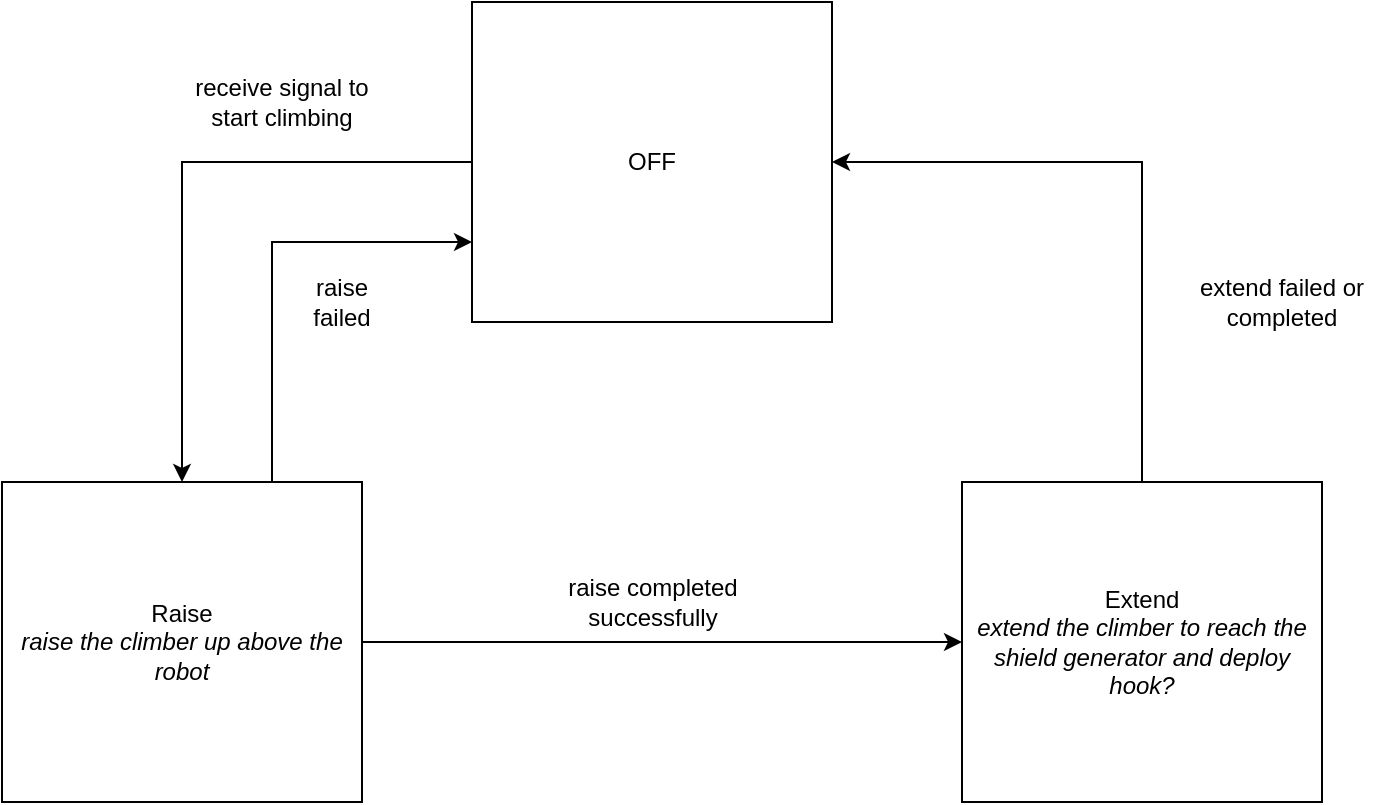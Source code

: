 <mxfile version="12.6.2" type="device"><diagram id="mA1v6nA3ny0dbOAmjmdF" name="Page-1"><mxGraphModel dx="1422" dy="741" grid="1" gridSize="10" guides="1" tooltips="1" connect="1" arrows="1" fold="1" page="1" pageScale="1" pageWidth="850" pageHeight="1100" math="0" shadow="0"><root><mxCell id="0"/><mxCell id="1" parent="0"/><mxCell id="yR8b_kMsIl9hrL_-vSSN-4" style="edgeStyle=orthogonalEdgeStyle;rounded=0;orthogonalLoop=1;jettySize=auto;html=1;entryX=0.5;entryY=0;entryDx=0;entryDy=0;" edge="1" parent="1" source="yR8b_kMsIl9hrL_-vSSN-1" target="yR8b_kMsIl9hrL_-vSSN-2"><mxGeometry relative="1" as="geometry"/></mxCell><mxCell id="yR8b_kMsIl9hrL_-vSSN-1" value="OFF" style="rounded=0;whiteSpace=wrap;html=1;" vertex="1" parent="1"><mxGeometry x="335" y="200" width="180" height="160" as="geometry"/></mxCell><mxCell id="yR8b_kMsIl9hrL_-vSSN-5" style="edgeStyle=orthogonalEdgeStyle;rounded=0;orthogonalLoop=1;jettySize=auto;html=1;" edge="1" parent="1" source="yR8b_kMsIl9hrL_-vSSN-2" target="yR8b_kMsIl9hrL_-vSSN-3"><mxGeometry relative="1" as="geometry"/></mxCell><mxCell id="yR8b_kMsIl9hrL_-vSSN-6" style="edgeStyle=orthogonalEdgeStyle;rounded=0;orthogonalLoop=1;jettySize=auto;html=1;exitX=0.75;exitY=0;exitDx=0;exitDy=0;entryX=0;entryY=0.75;entryDx=0;entryDy=0;" edge="1" parent="1" source="yR8b_kMsIl9hrL_-vSSN-2" target="yR8b_kMsIl9hrL_-vSSN-1"><mxGeometry relative="1" as="geometry"/></mxCell><mxCell id="yR8b_kMsIl9hrL_-vSSN-2" value="&lt;div&gt;Raise&lt;/div&gt;&lt;i&gt;raise the climber up above the robot&lt;/i&gt;" style="rounded=0;whiteSpace=wrap;html=1;" vertex="1" parent="1"><mxGeometry x="100" y="440" width="180" height="160" as="geometry"/></mxCell><mxCell id="yR8b_kMsIl9hrL_-vSSN-10" style="edgeStyle=orthogonalEdgeStyle;rounded=0;orthogonalLoop=1;jettySize=auto;html=1;exitX=0.5;exitY=0;exitDx=0;exitDy=0;entryX=1;entryY=0.5;entryDx=0;entryDy=0;" edge="1" parent="1" source="yR8b_kMsIl9hrL_-vSSN-3" target="yR8b_kMsIl9hrL_-vSSN-1"><mxGeometry relative="1" as="geometry"/></mxCell><mxCell id="yR8b_kMsIl9hrL_-vSSN-3" value="&lt;div&gt;Extend&lt;/div&gt;&lt;i&gt;extend the climber to reach the shield generator and deploy hook?&lt;br&gt;&lt;/i&gt;" style="rounded=0;whiteSpace=wrap;html=1;" vertex="1" parent="1"><mxGeometry x="580" y="440" width="180" height="160" as="geometry"/></mxCell><mxCell id="yR8b_kMsIl9hrL_-vSSN-11" value="raise completed successfully" style="text;html=1;strokeColor=none;fillColor=none;align=center;verticalAlign=middle;whiteSpace=wrap;rounded=0;" vertex="1" parent="1"><mxGeometry x="367.5" y="490" width="115" height="20" as="geometry"/></mxCell><mxCell id="yR8b_kMsIl9hrL_-vSSN-12" value="receive signal to start climbing" style="text;html=1;strokeColor=none;fillColor=none;align=center;verticalAlign=middle;whiteSpace=wrap;rounded=0;" vertex="1" parent="1"><mxGeometry x="190" y="240" width="100" height="20" as="geometry"/></mxCell><mxCell id="yR8b_kMsIl9hrL_-vSSN-13" value="raise failed" style="text;html=1;strokeColor=none;fillColor=none;align=center;verticalAlign=middle;whiteSpace=wrap;rounded=0;" vertex="1" parent="1"><mxGeometry x="250" y="340" width="40" height="20" as="geometry"/></mxCell><mxCell id="yR8b_kMsIl9hrL_-vSSN-15" value="extend failed or completed" style="text;html=1;strokeColor=none;fillColor=none;align=center;verticalAlign=middle;whiteSpace=wrap;rounded=0;" vertex="1" parent="1"><mxGeometry x="690" y="340" width="100" height="20" as="geometry"/></mxCell></root></mxGraphModel></diagram></mxfile>